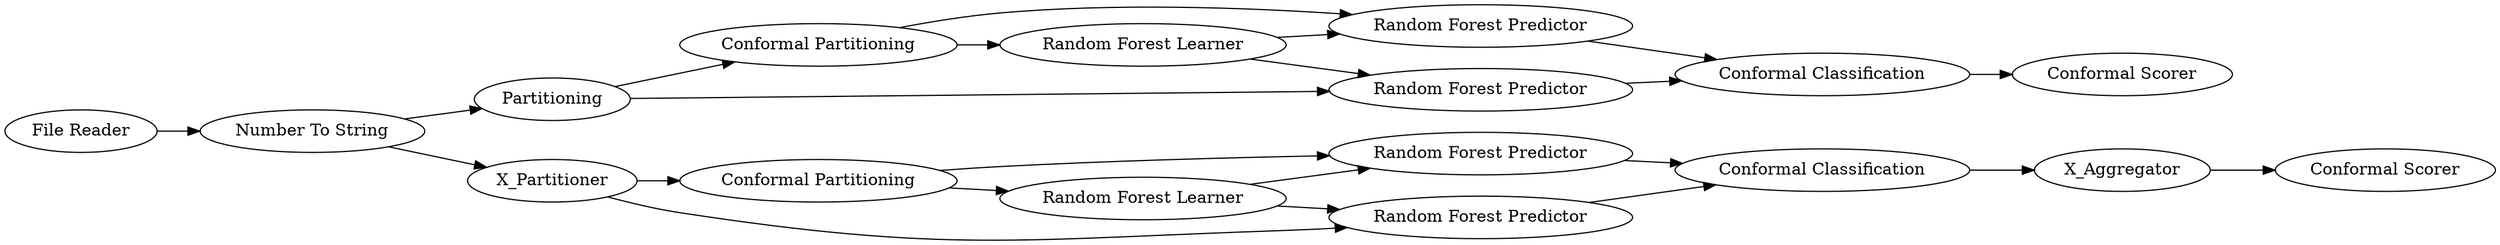 digraph {
	"6894080030361094482_98" [label="Conformal Partitioning"]
	"6894080030361094482_87" [label="Conformal Scorer"]
	"6894080030361094482_83" [label="Conformal Classification"]
	"6894080030361094482_93" [label="Conformal Partitioning"]
	"6894080030361094482_59" [label="Random Forest Predictor"]
	"6894080030361094482_57" [label="Number To String"]
	"6894080030361094482_58" [label="Random Forest Learner"]
	"6894080030361094482_94" [label="Random Forest Predictor"]
	"6894080030361094482_99" [label="Conformal Classification"]
	"6894080030361094482_48" [label="File Reader"]
	"6894080030361094482_102" [label=Partitioning]
	"6894080030361094482_95" [label="Random Forest Learner"]
	"6894080030361094482_101" [label="Random Forest Predictor"]
	"6894080030361094482_69" [label=X_Aggregator]
	"6894080030361094482_96" [label="Conformal Scorer"]
	"6894080030361094482_34" [label=X_Partitioner]
	"6894080030361094482_60" [label="Random Forest Predictor"]
	"6894080030361094482_95" -> "6894080030361094482_94"
	"6894080030361094482_60" -> "6894080030361094482_83"
	"6894080030361094482_58" -> "6894080030361094482_59"
	"6894080030361094482_98" -> "6894080030361094482_94"
	"6894080030361094482_94" -> "6894080030361094482_99"
	"6894080030361094482_34" -> "6894080030361094482_59"
	"6894080030361094482_95" -> "6894080030361094482_101"
	"6894080030361094482_34" -> "6894080030361094482_93"
	"6894080030361094482_57" -> "6894080030361094482_102"
	"6894080030361094482_69" -> "6894080030361094482_87"
	"6894080030361094482_102" -> "6894080030361094482_101"
	"6894080030361094482_57" -> "6894080030361094482_34"
	"6894080030361094482_93" -> "6894080030361094482_58"
	"6894080030361094482_59" -> "6894080030361094482_83"
	"6894080030361094482_58" -> "6894080030361094482_60"
	"6894080030361094482_102" -> "6894080030361094482_98"
	"6894080030361094482_93" -> "6894080030361094482_60"
	"6894080030361094482_98" -> "6894080030361094482_95"
	"6894080030361094482_99" -> "6894080030361094482_96"
	"6894080030361094482_83" -> "6894080030361094482_69"
	"6894080030361094482_48" -> "6894080030361094482_57"
	"6894080030361094482_101" -> "6894080030361094482_99"
	rankdir=LR
}
